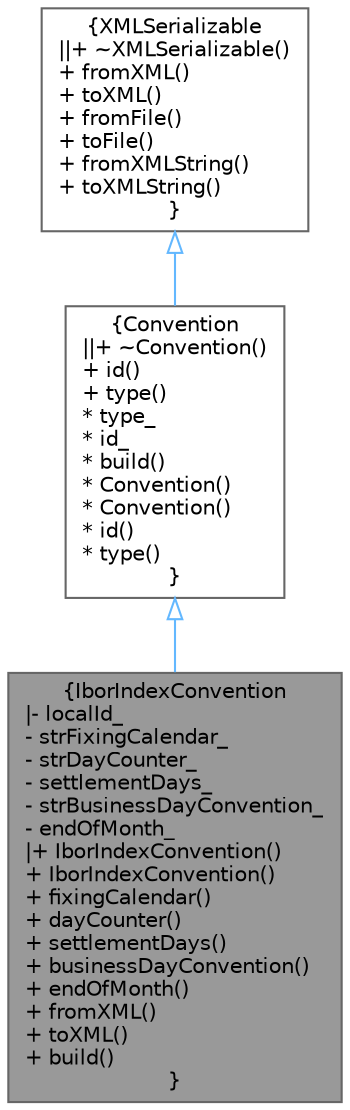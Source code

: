 digraph "IborIndexConvention"
{
 // INTERACTIVE_SVG=YES
 // LATEX_PDF_SIZE
  bgcolor="transparent";
  edge [fontname=Helvetica,fontsize=10,labelfontname=Helvetica,labelfontsize=10];
  node [fontname=Helvetica,fontsize=10,shape=box,height=0.2,width=0.4];
  Node1 [label="{IborIndexConvention\n|- localId_\l- strFixingCalendar_\l- strDayCounter_\l- settlementDays_\l- strBusinessDayConvention_\l- endOfMonth_\l|+ IborIndexConvention()\l+ IborIndexConvention()\l+ fixingCalendar()\l+ dayCounter()\l+ settlementDays()\l+ businessDayConvention()\l+ endOfMonth()\l+ fromXML()\l+ toXML()\l+ build()\l}",height=0.2,width=0.4,color="gray40", fillcolor="grey60", style="filled", fontcolor="black",tooltip="Container for storing Ibor Index conventions."];
  Node2 -> Node1 [dir="back",color="steelblue1",style="solid",arrowtail="onormal"];
  Node2 [label="{Convention\n||+ ~Convention()\l+ id()\l+ type()\l* type_\l* id_\l* build()\l* Convention()\l* Convention()\l* id()\l* type()\l}",height=0.2,width=0.4,color="gray40", fillcolor="white", style="filled",URL="$classore_1_1data_1_1_convention.html",tooltip="Abstract base class for convention objects."];
  Node3 -> Node2 [dir="back",color="steelblue1",style="solid",arrowtail="onormal"];
  Node3 [label="{XMLSerializable\n||+ ~XMLSerializable()\l+ fromXML()\l+ toXML()\l+ fromFile()\l+ toFile()\l+ fromXMLString()\l+ toXMLString()\l}",height=0.2,width=0.4,color="gray40", fillcolor="white", style="filled",URL="$classore_1_1data_1_1_x_m_l_serializable.html",tooltip="Base class for all serializable classes."];
}
